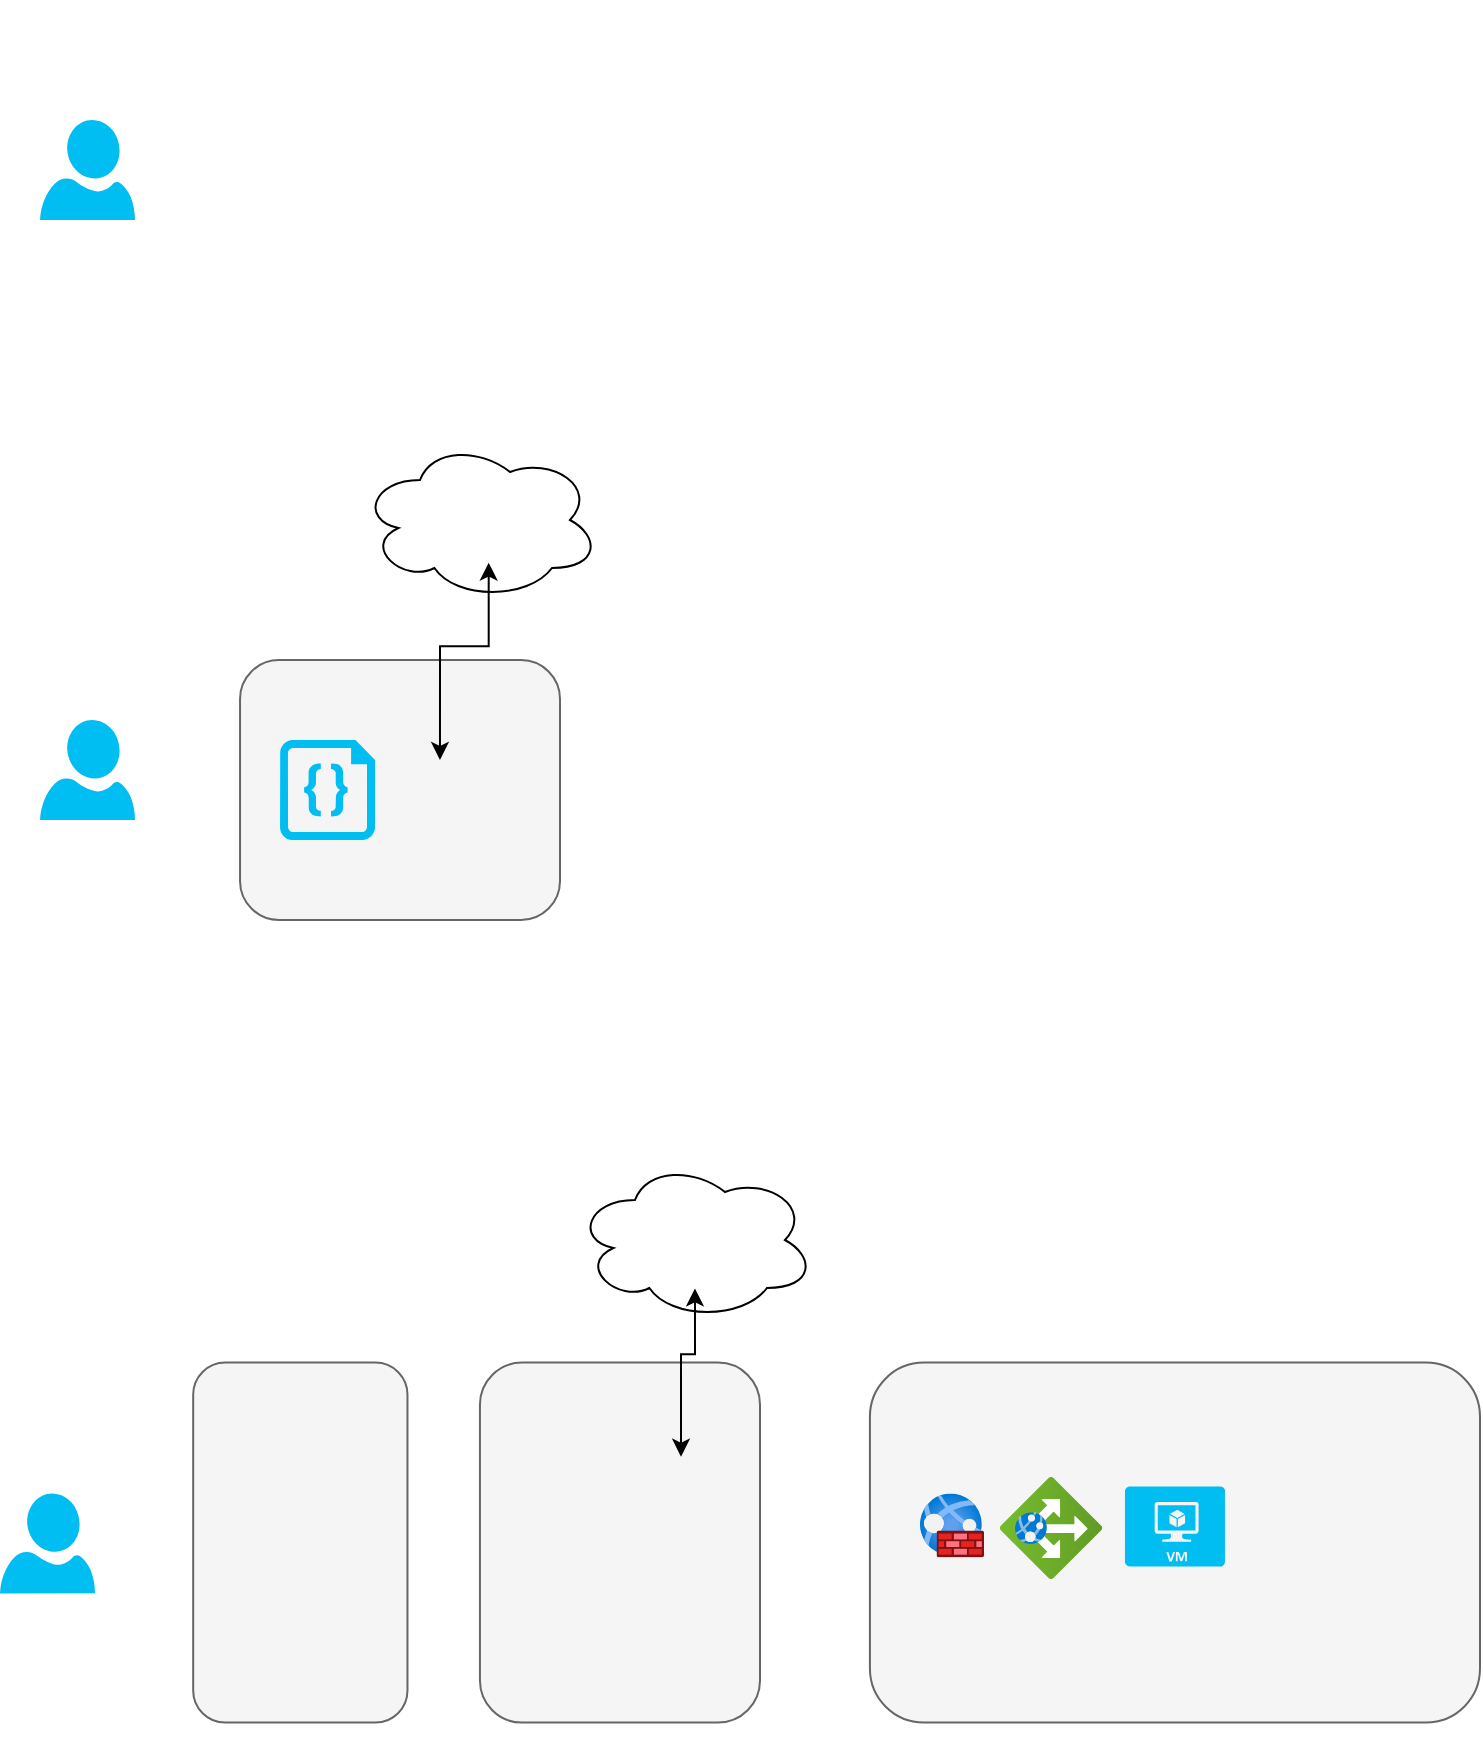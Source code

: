 <mxfile version="21.6.8" type="github">
  <diagram name="Page-1" id="L82ulNSv8COWt4JgpPmL">
    <mxGraphModel dx="991" dy="672" grid="1" gridSize="10" guides="1" tooltips="1" connect="1" arrows="1" fold="1" page="1" pageScale="1" pageWidth="850" pageHeight="1100" math="0" shadow="0">
      <root>
        <mxCell id="0" />
        <mxCell id="1" parent="0" />
        <mxCell id="M89Yc0ZPAAGK2ccHdNeK-22" value="" style="rounded=1;whiteSpace=wrap;html=1;fillColor=#f5f5f5;fontColor=#333333;strokeColor=#666666;" vertex="1" parent="1">
          <mxGeometry x="249.97" y="691.31" width="140.03" height="180" as="geometry" />
        </mxCell>
        <mxCell id="M89Yc0ZPAAGK2ccHdNeK-3" value="" style="shape=image;verticalLabelPosition=bottom;labelBackgroundColor=default;verticalAlign=top;aspect=fixed;imageAspect=0;image=https://static-00.iconduck.com/assets.00/google-cloud-platform-logo-icon-2048x1824-pg4wzspq.png;" vertex="1" parent="1">
          <mxGeometry x="240" y="70" width="50" height="44.54" as="geometry" />
        </mxCell>
        <mxCell id="M89Yc0ZPAAGK2ccHdNeK-4" value="" style="shape=image;verticalLabelPosition=bottom;labelBackgroundColor=default;verticalAlign=top;aspect=fixed;imageAspect=0;image=https://upload.wikimedia.org/wikipedia/commons/thumb/f/fa/Microsoft_Azure.svg/1200px-Microsoft_Azure.svg.png;" vertex="1" parent="1">
          <mxGeometry x="240" y="130.0" width="57.48" height="57.48" as="geometry" />
        </mxCell>
        <mxCell id="M89Yc0ZPAAGK2ccHdNeK-6" value="" style="verticalLabelPosition=bottom;html=1;verticalAlign=top;align=center;strokeColor=none;fillColor=#00BEF2;shape=mxgraph.azure.user;" vertex="1" parent="1">
          <mxGeometry x="30" y="370" width="47.5" height="50" as="geometry" />
        </mxCell>
        <mxCell id="M89Yc0ZPAAGK2ccHdNeK-7" value="" style="shape=image;verticalLabelPosition=bottom;labelBackgroundColor=default;verticalAlign=top;aspect=fixed;imageAspect=0;image=https://uploads-ssl.webflow.com/619811f15cf1e46af063c233/620dc6482e585bbdb5feff64_aws-logo.png;" vertex="1" parent="1">
          <mxGeometry x="233.74" y="10" width="70" height="52.5" as="geometry" />
        </mxCell>
        <mxCell id="M89Yc0ZPAAGK2ccHdNeK-8" value="" style="verticalLabelPosition=bottom;html=1;verticalAlign=top;align=center;strokeColor=none;fillColor=#00BEF2;shape=mxgraph.azure.user;" vertex="1" parent="1">
          <mxGeometry x="30" y="70" width="47.5" height="50" as="geometry" />
        </mxCell>
        <mxCell id="M89Yc0ZPAAGK2ccHdNeK-9" value="" style="shape=image;verticalLabelPosition=bottom;labelBackgroundColor=default;verticalAlign=top;aspect=fixed;imageAspect=0;image=https://static-00.iconduck.com/assets.00/google-cloud-platform-logo-icon-2048x1824-pg4wzspq.png;" vertex="1" parent="1">
          <mxGeometry x="489.97" y="370" width="50" height="44.54" as="geometry" />
        </mxCell>
        <mxCell id="M89Yc0ZPAAGK2ccHdNeK-10" value="" style="shape=image;verticalLabelPosition=bottom;labelBackgroundColor=default;verticalAlign=top;aspect=fixed;imageAspect=0;image=https://upload.wikimedia.org/wikipedia/commons/thumb/f/fa/Microsoft_Azure.svg/1200px-Microsoft_Azure.svg.png;" vertex="1" parent="1">
          <mxGeometry x="489.97" y="430" width="57.48" height="57.48" as="geometry" />
        </mxCell>
        <mxCell id="M89Yc0ZPAAGK2ccHdNeK-11" value="" style="shape=image;verticalLabelPosition=bottom;labelBackgroundColor=default;verticalAlign=top;aspect=fixed;imageAspect=0;image=https://uploads-ssl.webflow.com/619811f15cf1e46af063c233/620dc6482e585bbdb5feff64_aws-logo.png;" vertex="1" parent="1">
          <mxGeometry x="483.71" y="310" width="70" height="52.5" as="geometry" />
        </mxCell>
        <mxCell id="M89Yc0ZPAAGK2ccHdNeK-12" value="" style="shape=image;verticalLabelPosition=bottom;labelBackgroundColor=default;verticalAlign=top;aspect=fixed;imageAspect=0;image=https://blogs.vmware.com/cloudprovider/files/2019/04/og-image-8b3e4f7d-blog-aspect-ratio.png;" vertex="1" parent="1">
          <mxGeometry x="310" y="720.0" width="69.97" height="52.5" as="geometry" />
        </mxCell>
        <mxCell id="M89Yc0ZPAAGK2ccHdNeK-14" value="" style="verticalLabelPosition=bottom;html=1;verticalAlign=top;align=center;strokeColor=none;fillColor=#00BEF2;shape=mxgraph.azure.user;" vertex="1" parent="1">
          <mxGeometry x="10" y="756.69" width="47.5" height="50" as="geometry" />
        </mxCell>
        <mxCell id="M89Yc0ZPAAGK2ccHdNeK-18" value="" style="shape=image;verticalLabelPosition=bottom;labelBackgroundColor=default;verticalAlign=top;aspect=fixed;imageAspect=0;image=https://upload.wikimedia.org/wikipedia/commons/thumb/2/24/Ansible_logo.svg/1200px-Ansible_logo.svg.png;" vertex="1" parent="1">
          <mxGeometry x="331.89" y="790" width="26.19" height="32.23" as="geometry" />
        </mxCell>
        <mxCell id="M89Yc0ZPAAGK2ccHdNeK-19" value="" style="shape=image;verticalLabelPosition=bottom;labelBackgroundColor=default;verticalAlign=top;aspect=fixed;imageAspect=0;image=https://upload.wikimedia.org/wikipedia/commons/thumb/e/e9/Jenkins_logo.svg/1200px-Jenkins_logo.svg.png;" vertex="1" parent="1">
          <mxGeometry x="262.53" y="743.97" width="34.95" height="48.26" as="geometry" />
        </mxCell>
        <mxCell id="M89Yc0ZPAAGK2ccHdNeK-26" value="" style="shape=image;verticalLabelPosition=bottom;labelBackgroundColor=default;verticalAlign=top;aspect=fixed;imageAspect=0;image=https://stelligent.com/wp-content/uploads/2018/04/AWSCloud9_logo_color_400x400-1.png;" vertex="1" parent="1">
          <mxGeometry x="360.0" y="837.87" width="50" height="50" as="geometry" />
        </mxCell>
        <mxCell id="M89Yc0ZPAAGK2ccHdNeK-27" value="" style="rounded=1;whiteSpace=wrap;html=1;fillColor=#f5f5f5;fontColor=#333333;strokeColor=#666666;" vertex="1" parent="1">
          <mxGeometry x="106.59" y="691.31" width="107.15" height="180" as="geometry" />
        </mxCell>
        <mxCell id="M89Yc0ZPAAGK2ccHdNeK-28" value="" style="shape=image;verticalLabelPosition=bottom;labelBackgroundColor=default;verticalAlign=top;aspect=fixed;imageAspect=0;image=https://wildwolf.name/wp-content/uploads/2022/12/github-codespaces-logo.png;" vertex="1" parent="1">
          <mxGeometry x="110" y="704.79" width="103.74" height="48.42" as="geometry" />
        </mxCell>
        <mxCell id="M89Yc0ZPAAGK2ccHdNeK-34" value="" style="group" vertex="1" connectable="0" parent="1">
          <mxGeometry x="130.02" y="340" width="173.72" height="145" as="geometry" />
        </mxCell>
        <mxCell id="M89Yc0ZPAAGK2ccHdNeK-21" value="" style="rounded=1;whiteSpace=wrap;html=1;fillColor=#f5f5f5;fontColor=#333333;strokeColor=#666666;" vertex="1" parent="M89Yc0ZPAAGK2ccHdNeK-34">
          <mxGeometry width="159.98" height="130" as="geometry" />
        </mxCell>
        <mxCell id="M89Yc0ZPAAGK2ccHdNeK-1" value="" style="shape=image;verticalLabelPosition=bottom;labelBackgroundColor=default;verticalAlign=top;aspect=fixed;imageAspect=0;image=https://blogs.vmware.com/cloudprovider/files/2019/04/og-image-8b3e4f7d-blog-aspect-ratio.png;" vertex="1" parent="M89Yc0ZPAAGK2ccHdNeK-34">
          <mxGeometry x="59.98" y="35" width="79.97" height="60" as="geometry" />
        </mxCell>
        <mxCell id="M89Yc0ZPAAGK2ccHdNeK-24" value="" style="shape=image;verticalLabelPosition=bottom;labelBackgroundColor=default;verticalAlign=top;aspect=fixed;imageAspect=0;image=https://stelligent.com/wp-content/uploads/2018/04/AWSCloud9_logo_color_400x400-1.png;" vertex="1" parent="M89Yc0ZPAAGK2ccHdNeK-34">
          <mxGeometry x="123.72" y="95" width="50" height="50" as="geometry" />
        </mxCell>
        <mxCell id="M89Yc0ZPAAGK2ccHdNeK-29" value="" style="verticalLabelPosition=bottom;html=1;verticalAlign=top;align=center;strokeColor=none;fillColor=#00BEF2;shape=mxgraph.azure.code_file;pointerEvents=1;" vertex="1" parent="M89Yc0ZPAAGK2ccHdNeK-34">
          <mxGeometry x="19.98" y="40" width="47.5" height="50" as="geometry" />
        </mxCell>
        <mxCell id="M89Yc0ZPAAGK2ccHdNeK-35" value="" style="group" vertex="1" connectable="0" parent="1">
          <mxGeometry x="190" y="230" width="120" height="80" as="geometry" />
        </mxCell>
        <mxCell id="M89Yc0ZPAAGK2ccHdNeK-31" value="" style="ellipse;shape=cloud;whiteSpace=wrap;html=1;" vertex="1" parent="M89Yc0ZPAAGK2ccHdNeK-35">
          <mxGeometry width="120" height="80" as="geometry" />
        </mxCell>
        <mxCell id="M89Yc0ZPAAGK2ccHdNeK-2" value="" style="shape=image;verticalLabelPosition=bottom;labelBackgroundColor=default;verticalAlign=top;aspect=fixed;imageAspect=0;image=https://docs.pluralith.com/img/tfc/hashicorp-partner-badge.png;" vertex="1" parent="M89Yc0ZPAAGK2ccHdNeK-35">
          <mxGeometry x="45.64" y="18.69" width="37.48" height="42.63" as="geometry" />
        </mxCell>
        <mxCell id="M89Yc0ZPAAGK2ccHdNeK-36" value="" style="group" vertex="1" connectable="0" parent="1">
          <mxGeometry x="297.48" y="590" width="120" height="80" as="geometry" />
        </mxCell>
        <mxCell id="M89Yc0ZPAAGK2ccHdNeK-37" value="" style="ellipse;shape=cloud;whiteSpace=wrap;html=1;" vertex="1" parent="M89Yc0ZPAAGK2ccHdNeK-36">
          <mxGeometry width="120" height="80" as="geometry" />
        </mxCell>
        <mxCell id="M89Yc0ZPAAGK2ccHdNeK-38" value="" style="shape=image;verticalLabelPosition=bottom;labelBackgroundColor=default;verticalAlign=top;aspect=fixed;imageAspect=0;image=https://docs.pluralith.com/img/tfc/hashicorp-partner-badge.png;" vertex="1" parent="M89Yc0ZPAAGK2ccHdNeK-36">
          <mxGeometry x="41.26" y="21.57" width="37.48" height="42.63" as="geometry" />
        </mxCell>
        <mxCell id="M89Yc0ZPAAGK2ccHdNeK-39" style="edgeStyle=orthogonalEdgeStyle;rounded=0;orthogonalLoop=1;jettySize=auto;html=1;entryX=0.5;entryY=0.25;entryDx=0;entryDy=0;entryPerimeter=0;endArrow=classic;endFill=1;startArrow=classic;startFill=1;" edge="1" parent="1" source="M89Yc0ZPAAGK2ccHdNeK-2" target="M89Yc0ZPAAGK2ccHdNeK-1">
          <mxGeometry relative="1" as="geometry" />
        </mxCell>
        <mxCell id="M89Yc0ZPAAGK2ccHdNeK-40" style="edgeStyle=orthogonalEdgeStyle;rounded=0;orthogonalLoop=1;jettySize=auto;html=1;exitX=0.5;exitY=1;exitDx=0;exitDy=0;entryX=0.579;entryY=0.35;entryDx=0;entryDy=0;entryPerimeter=0;startArrow=classic;startFill=1;" edge="1" parent="1" source="M89Yc0ZPAAGK2ccHdNeK-38" target="M89Yc0ZPAAGK2ccHdNeK-12">
          <mxGeometry relative="1" as="geometry" />
        </mxCell>
        <mxCell id="M89Yc0ZPAAGK2ccHdNeK-41" value="" style="rounded=1;whiteSpace=wrap;html=1;fillColor=#f5f5f5;fontColor=#333333;strokeColor=#666666;" vertex="1" parent="1">
          <mxGeometry x="444.96" y="691.31" width="305.04" height="180" as="geometry" />
        </mxCell>
        <mxCell id="M89Yc0ZPAAGK2ccHdNeK-16" value="" style="shape=image;verticalLabelPosition=bottom;labelBackgroundColor=default;verticalAlign=top;aspect=fixed;imageAspect=0;image=https://upload.wikimedia.org/wikipedia/commons/thumb/f/fa/Microsoft_Azure.svg/1200px-Microsoft_Azure.svg.png;" vertex="1" parent="1">
          <mxGeometry x="700" y="667.31" width="37.48" height="37.48" as="geometry" />
        </mxCell>
        <mxCell id="M89Yc0ZPAAGK2ccHdNeK-42" value="" style="image;aspect=fixed;html=1;points=[];align=center;fontSize=12;image=img/lib/azure2/networking/Application_Gateways.svg;rotation=-90;" vertex="1" parent="1">
          <mxGeometry x="510" y="748.5" width="51" height="51" as="geometry" />
        </mxCell>
        <mxCell id="M89Yc0ZPAAGK2ccHdNeK-43" value="" style="image;aspect=fixed;html=1;points=[];align=center;fontSize=12;image=img/lib/azure2/networking/Web_Application_Firewall_Policies_WAF.svg;" vertex="1" parent="1">
          <mxGeometry x="470.0" y="756.69" width="32" height="32" as="geometry" />
        </mxCell>
        <mxCell id="M89Yc0ZPAAGK2ccHdNeK-44" value="" style="verticalLabelPosition=bottom;html=1;verticalAlign=top;align=center;strokeColor=none;fillColor=#00BEF2;shape=mxgraph.azure.virtual_machine;" vertex="1" parent="1">
          <mxGeometry x="572.48" y="753.21" width="50" height="40" as="geometry" />
        </mxCell>
      </root>
    </mxGraphModel>
  </diagram>
</mxfile>
